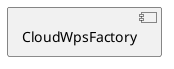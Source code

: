 @startuml
	[CloudWpsFactory] as group___cloud_wps_factory [[../computational/components/group___cloud_wps_factory.html]]
@enduml
